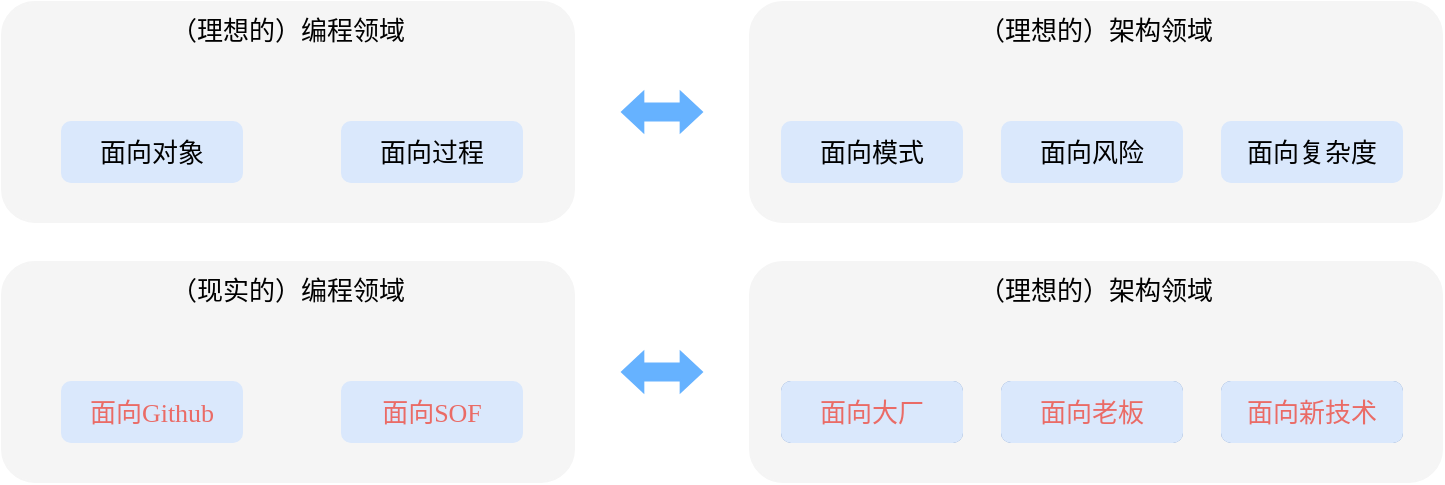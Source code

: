 <mxfile version="15.4.0" type="device" pages="3"><diagram id="WRsHyR3Ut81zmrimRZAa" name="Page-1"><mxGraphModel dx="1074" dy="954" grid="1" gridSize="10" guides="1" tooltips="1" connect="1" arrows="1" fold="1" page="1" pageScale="1" pageWidth="827" pageHeight="1169" math="0" shadow="0"><root><mxCell id="0"/><mxCell id="1" parent="0"/><mxCell id="4Hpe63K1V-_Y5HG9KMKA-12" value="" style="html=1;shadow=0;dashed=0;align=center;verticalAlign=middle;shape=mxgraph.arrows2.twoWayArrow;dy=0.57;dx=10.67;fillColor=#66B2FF;strokeColor=#66B2FF;fontFamily=微软雅黑;fontSize=13;" vertex="1" parent="1"><mxGeometry x="350" y="585" width="40" height="20" as="geometry"/></mxCell><mxCell id="4Hpe63K1V-_Y5HG9KMKA-4" value="&lt;font color=&quot;#000000&quot; style=&quot;font-size: 13px;&quot;&gt;（现实的）编程领域&lt;/font&gt;" style="rounded=1;whiteSpace=wrap;html=1;verticalAlign=top;fontFamily=微软雅黑;fillColor=#f5f5f5;strokeColor=#F5F5F5;fontSize=13;fontColor=#333333;" vertex="1" parent="1"><mxGeometry x="40" y="540" width="286" height="110" as="geometry"/></mxCell><mxCell id="4Hpe63K1V-_Y5HG9KMKA-5" value="&lt;span style=&quot;font-size: 13px;&quot;&gt;面向Github&lt;/span&gt;" style="rounded=1;whiteSpace=wrap;html=1;fontFamily=微软雅黑;strokeColor=#DAE8FC;fillColor=#dae8fc;fontSize=13;fontColor=#EA6B66;" vertex="1" parent="1"><mxGeometry x="70" y="600" width="90" height="30" as="geometry"/></mxCell><mxCell id="4Hpe63K1V-_Y5HG9KMKA-6" value="面向SOF" style="rounded=1;whiteSpace=wrap;html=1;fontFamily=微软雅黑;fillColor=#dae8fc;strokeColor=#DAE8FC;fontSize=13;fontColor=#EA6B66;" vertex="1" parent="1"><mxGeometry x="210" y="600" width="90" height="30" as="geometry"/></mxCell><mxCell id="4Hpe63K1V-_Y5HG9KMKA-8" value="&lt;font color=&quot;#000000&quot; style=&quot;font-size: 13px;&quot;&gt;（理想的）架构领域&lt;/font&gt;" style="rounded=1;whiteSpace=wrap;html=1;verticalAlign=top;fontFamily=微软雅黑;fillColor=#f5f5f5;strokeColor=#F5F5F5;fontSize=13;fontColor=#FFB570;" vertex="1" parent="1"><mxGeometry x="414" y="540" width="346" height="110" as="geometry"/></mxCell><mxCell id="4Hpe63K1V-_Y5HG9KMKA-9" value="&lt;span style=&quot;font-size: 13px;&quot;&gt;面向大厂&lt;/span&gt;" style="rounded=1;whiteSpace=wrap;html=1;flipH=1;fontFamily=微软雅黑;fillColor=#dae8fc;strokeColor=#6c8ebf;fontSize=13;fontColor=#EA6B66;" vertex="1" parent="1"><mxGeometry x="430" y="600" width="90" height="30" as="geometry"/></mxCell><mxCell id="4Hpe63K1V-_Y5HG9KMKA-10" value="&lt;span style=&quot;font-size: 13px;&quot;&gt;面向老板&lt;/span&gt;" style="rounded=1;whiteSpace=wrap;html=1;flipH=1;fontFamily=微软雅黑;fillColor=#dae8fc;strokeColor=#6c8ebf;fontSize=13;fontColor=#EA6B66;" vertex="1" parent="1"><mxGeometry x="540" y="600" width="90" height="30" as="geometry"/></mxCell><mxCell id="4Hpe63K1V-_Y5HG9KMKA-11" value="&lt;span style=&quot;font-size: 13px;&quot;&gt;面向新技术&lt;/span&gt;" style="rounded=1;whiteSpace=wrap;html=1;flipH=1;fontFamily=微软雅黑;fillColor=#dae8fc;strokeColor=#6c8ebf;fontSize=13;fontColor=#EA6B66;" vertex="1" parent="1"><mxGeometry x="650" y="600" width="90" height="30" as="geometry"/></mxCell><mxCell id="FRMM8_s-ewkmkpNjx1D4-11" value="" style="html=1;shadow=0;dashed=0;align=center;verticalAlign=middle;shape=mxgraph.arrows2.twoWayArrow;dy=0.57;dx=10.67;fillColor=#66B2FF;strokeColor=#66B2FF;fontFamily=微软雅黑;fontSize=13;" vertex="1" parent="1"><mxGeometry x="350" y="455" width="40" height="20" as="geometry"/></mxCell><mxCell id="nL-6otfQcKx_3ZN576wo-1" value="&lt;span style=&quot;font-size: 13px;&quot;&gt;面向模式&lt;/span&gt;" style="rounded=1;whiteSpace=wrap;html=1;flipH=1;fontFamily=微软雅黑;fillColor=#dae8fc;strokeColor=#6c8ebf;fontSize=13;" vertex="1" parent="1"><mxGeometry x="430" y="470" width="90" height="30" as="geometry"/></mxCell><mxCell id="nL-6otfQcKx_3ZN576wo-2" value="&lt;span style=&quot;font-size: 13px;&quot;&gt;面向风险&lt;/span&gt;" style="rounded=1;whiteSpace=wrap;html=1;flipH=1;fontFamily=微软雅黑;fillColor=#dae8fc;strokeColor=#6c8ebf;fontSize=13;" vertex="1" parent="1"><mxGeometry x="540" y="470" width="90" height="30" as="geometry"/></mxCell><mxCell id="nL-6otfQcKx_3ZN576wo-3" value="&lt;span style=&quot;font-size: 13px;&quot;&gt;面向复杂度&lt;/span&gt;" style="rounded=1;whiteSpace=wrap;html=1;flipH=1;fontFamily=微软雅黑;fillColor=#dae8fc;strokeColor=#6c8ebf;fontSize=13;" vertex="1" parent="1"><mxGeometry x="650" y="470" width="90" height="30" as="geometry"/></mxCell><mxCell id="nL-6otfQcKx_3ZN576wo-4" value="&lt;span style=&quot;font-size: 13px;&quot;&gt;面向新技术&lt;/span&gt;" style="rounded=1;whiteSpace=wrap;html=1;flipH=1;fontFamily=微软雅黑;fillColor=#dae8fc;strokeColor=#DAE8FC;fontSize=13;fontColor=#EA6B66;" vertex="1" parent="1"><mxGeometry x="650" y="600" width="90" height="30" as="geometry"/></mxCell><mxCell id="nL-6otfQcKx_3ZN576wo-5" value="&lt;span style=&quot;font-size: 13px;&quot;&gt;面向老板&lt;/span&gt;" style="rounded=1;whiteSpace=wrap;html=1;flipH=1;fontFamily=微软雅黑;fillColor=#dae8fc;strokeColor=#DAE8FC;fontSize=13;fontColor=#EA6B66;" vertex="1" parent="1"><mxGeometry x="540" y="600" width="90" height="30" as="geometry"/></mxCell><mxCell id="nL-6otfQcKx_3ZN576wo-6" value="&lt;span style=&quot;font-size: 13px;&quot;&gt;面向大厂&lt;/span&gt;" style="rounded=1;whiteSpace=wrap;html=1;flipH=1;fontFamily=微软雅黑;fillColor=#dae8fc;strokeColor=#DAE8FC;fontSize=13;fontColor=#EA6B66;" vertex="1" parent="1"><mxGeometry x="430" y="600" width="90" height="30" as="geometry"/></mxCell><mxCell id="FRMM8_s-ewkmkpNjx1D4-2" value="&lt;font color=&quot;#000000&quot; style=&quot;font-size: 13px;&quot;&gt;（理想的）编程领域&lt;/font&gt;" style="rounded=1;whiteSpace=wrap;html=1;verticalAlign=top;fontFamily=微软雅黑;fillColor=#f5f5f5;strokeColor=#F5F5F5;fontSize=13;fontColor=#333333;" vertex="1" parent="1"><mxGeometry x="40" y="410" width="286" height="110" as="geometry"/></mxCell><mxCell id="FRMM8_s-ewkmkpNjx1D4-4" value="&lt;span style=&quot;font-size: 13px;&quot;&gt;面向对象&lt;/span&gt;" style="rounded=1;whiteSpace=wrap;html=1;fontFamily=微软雅黑;strokeColor=#DAE8FC;fillColor=#dae8fc;fontSize=13;" vertex="1" parent="1"><mxGeometry x="70" y="470" width="90" height="30" as="geometry"/></mxCell><mxCell id="FRMM8_s-ewkmkpNjx1D4-5" value="面向过程" style="rounded=1;whiteSpace=wrap;html=1;fontFamily=微软雅黑;fillColor=#dae8fc;strokeColor=#DAE8FC;fontSize=13;" vertex="1" parent="1"><mxGeometry x="210" y="470" width="90" height="30" as="geometry"/></mxCell><mxCell id="FRMM8_s-ewkmkpNjx1D4-3" value="&lt;font color=&quot;#000000&quot; style=&quot;font-size: 13px;&quot;&gt;（理想的）架构领域&lt;/font&gt;" style="rounded=1;whiteSpace=wrap;html=1;verticalAlign=top;fontFamily=微软雅黑;fillColor=#f5f5f5;strokeColor=#F5F5F5;fontSize=13;fontColor=#FFB570;" vertex="1" parent="1"><mxGeometry x="414" y="410" width="346" height="110" as="geometry"/></mxCell><mxCell id="FRMM8_s-ewkmkpNjx1D4-6" value="&lt;span style=&quot;font-size: 13px;&quot;&gt;面向模式&lt;/span&gt;" style="rounded=1;whiteSpace=wrap;html=1;flipH=1;fontFamily=微软雅黑;fillColor=#dae8fc;strokeColor=#DAE8FC;fontSize=13;" vertex="1" parent="1"><mxGeometry x="430" y="470" width="90" height="30" as="geometry"/></mxCell><mxCell id="FRMM8_s-ewkmkpNjx1D4-7" value="&lt;span style=&quot;font-size: 13px;&quot;&gt;面向风险&lt;/span&gt;" style="rounded=1;whiteSpace=wrap;html=1;flipH=1;fontFamily=微软雅黑;fillColor=#dae8fc;strokeColor=#DAE8FC;fontSize=13;" vertex="1" parent="1"><mxGeometry x="540" y="470" width="90" height="30" as="geometry"/></mxCell><mxCell id="FRMM8_s-ewkmkpNjx1D4-8" value="&lt;span style=&quot;font-size: 13px;&quot;&gt;面向复杂度&lt;/span&gt;" style="rounded=1;whiteSpace=wrap;html=1;flipH=1;fontFamily=微软雅黑;fillColor=#dae8fc;strokeColor=#DAE8FC;fontSize=13;" vertex="1" parent="1"><mxGeometry x="650" y="470" width="90" height="30" as="geometry"/></mxCell></root></mxGraphModel></diagram><diagram id="WaD5oRihpyT0XH1UxTmC" name="Page-2"><mxGraphModel dx="1074" dy="954" grid="1" gridSize="10" guides="1" tooltips="1" connect="1" arrows="1" fold="1" page="1" pageScale="1" pageWidth="827" pageHeight="1169" math="0" shadow="0"><root><mxCell id="g3R-zFKg6SWj-M5r3Arx-0"/><mxCell id="g3R-zFKg6SWj-M5r3Arx-1" parent="g3R-zFKg6SWj-M5r3Arx-0"/><mxCell id="T5tdGso9X4SYC8Ie5nI0-0" value="本质" style="ellipse;whiteSpace=wrap;html=1;aspect=fixed;strokeColor=#F8CECC;fillColor=#f8cecc;fontFamily=微软雅黑;fontSize=13;" vertex="1" parent="g3R-zFKg6SWj-M5r3Arx-1"><mxGeometry x="150" y="390" width="50" height="50" as="geometry"/></mxCell><mxCell id="T5tdGso9X4SYC8Ie5nI0-1" value="架构设计是为了降低软件系统的复杂度" style="rounded=0;whiteSpace=wrap;html=1;strokeColor=#DAE8FC;fillColor=#dae8fc;align=left;spacingLeft=4;fontFamily=微软雅黑;fontSize=13;" vertex="1" parent="g3R-zFKg6SWj-M5r3Arx-1"><mxGeometry x="210" y="390" width="400" height="50" as="geometry"/></mxCell><mxCell id="T5tdGso9X4SYC8Ie5nI0-2" value="思路" style="ellipse;whiteSpace=wrap;html=1;aspect=fixed;strokeColor=#F8CECC;fillColor=#f8cecc;fontFamily=微软雅黑;fontSize=13;" vertex="1" parent="g3R-zFKg6SWj-M5r3Arx-1"><mxGeometry x="150" y="500" width="50" height="50" as="geometry"/></mxCell><mxCell id="T5tdGso9X4SYC8Ie5nI0-3" value="通过分析需求找到系统复杂的地方，然后设计方案" style="rounded=0;whiteSpace=wrap;html=1;strokeColor=#DAE8FC;fillColor=#dae8fc;align=left;spacingLeft=4;fontFamily=微软雅黑;fontSize=13;" vertex="1" parent="g3R-zFKg6SWj-M5r3Arx-1"><mxGeometry x="210" y="500" width="400" height="50" as="geometry"/></mxCell><mxCell id="T5tdGso9X4SYC8Ie5nI0-4" value="模式" style="ellipse;whiteSpace=wrap;html=1;aspect=fixed;strokeColor=#F8CECC;fillColor=#f8cecc;fontFamily=微软雅黑;fontSize=13;" vertex="1" parent="g3R-zFKg6SWj-M5r3Arx-1"><mxGeometry x="150" y="610" width="50" height="50" as="geometry"/></mxCell><mxCell id="T5tdGso9X4SYC8Ie5nI0-5" value="复杂度来源：高性能、高可用、可扩展、安全、成本......" style="rounded=0;whiteSpace=wrap;html=1;strokeColor=#DAE8FC;fillColor=#dae8fc;align=left;spacingLeft=4;fontFamily=微软雅黑;fontSize=13;" vertex="1" parent="g3R-zFKg6SWj-M5r3Arx-1"><mxGeometry x="210" y="610" width="400" height="50" as="geometry"/></mxCell><mxCell id="T5tdGso9X4SYC8Ie5nI0-6" value="套路" style="ellipse;whiteSpace=wrap;html=1;aspect=fixed;strokeColor=#F8CECC;fillColor=#f8cecc;fontFamily=微软雅黑;fontSize=13;" vertex="1" parent="g3R-zFKg6SWj-M5r3Arx-1"><mxGeometry x="150" y="720" width="50" height="50" as="geometry"/></mxCell><mxCell id="T5tdGso9X4SYC8Ie5nI0-7" value="分库分表、缓存、集群、分片、微服务、DDD、异地多活......" style="rounded=0;whiteSpace=wrap;html=1;strokeColor=#DAE8FC;fillColor=#dae8fc;align=left;spacingLeft=4;fontFamily=微软雅黑;fontSize=13;" vertex="1" parent="g3R-zFKg6SWj-M5r3Arx-1"><mxGeometry x="210" y="720" width="400" height="50" as="geometry"/></mxCell><mxCell id="1Pn1e43qWLTR58trvnbz-0" value="" style="html=1;shadow=0;dashed=0;align=center;verticalAlign=middle;shape=mxgraph.arrows2.arrow;dy=0.53;dx=9.67;direction=south;notch=0;fontFamily=微软雅黑;fontSize=13;fontColor=#EA6B66;strokeColor=#66B2FF;fillColor=#66B2FF;" vertex="1" parent="g3R-zFKg6SWj-M5r3Arx-1"><mxGeometry x="380" y="450" width="20" height="40" as="geometry"/></mxCell><mxCell id="1Pn1e43qWLTR58trvnbz-1" value="" style="html=1;shadow=0;dashed=0;align=center;verticalAlign=middle;shape=mxgraph.arrows2.arrow;dy=0.53;dx=9.67;direction=south;notch=0;fontFamily=微软雅黑;fontSize=13;fontColor=#EA6B66;strokeColor=#66B2FF;fillColor=#66B2FF;" vertex="1" parent="g3R-zFKg6SWj-M5r3Arx-1"><mxGeometry x="380" y="560" width="20" height="40" as="geometry"/></mxCell><mxCell id="1Pn1e43qWLTR58trvnbz-2" value="" style="html=1;shadow=0;dashed=0;align=center;verticalAlign=middle;shape=mxgraph.arrows2.arrow;dy=0.53;dx=9.67;direction=south;notch=0;fontFamily=微软雅黑;fontSize=13;fontColor=#EA6B66;strokeColor=#66B2FF;fillColor=#66B2FF;" vertex="1" parent="g3R-zFKg6SWj-M5r3Arx-1"><mxGeometry x="380" y="670" width="20" height="40" as="geometry"/></mxCell><mxCell id="1Pn1e43qWLTR58trvnbz-3" value="怎么做架构设计" style="text;html=1;strokeColor=none;fillColor=none;align=left;verticalAlign=middle;whiteSpace=wrap;rounded=0;fontFamily=微软雅黑;fontSize=13;fontColor=#66B2FF;" vertex="1" parent="g3R-zFKg6SWj-M5r3Arx-1"><mxGeometry x="400" y="450" width="100" height="30" as="geometry"/></mxCell><mxCell id="1Pn1e43qWLTR58trvnbz-4" value="有哪些复杂度" style="text;html=1;strokeColor=none;fillColor=none;align=left;verticalAlign=middle;whiteSpace=wrap;rounded=0;fontFamily=微软雅黑;fontSize=13;fontColor=#66B2FF;" vertex="1" parent="g3R-zFKg6SWj-M5r3Arx-1"><mxGeometry x="400" y="560" width="100" height="30" as="geometry"/></mxCell><mxCell id="1Pn1e43qWLTR58trvnbz-5" value="怎么降低复杂度" style="text;html=1;strokeColor=none;fillColor=none;align=left;verticalAlign=middle;whiteSpace=wrap;rounded=0;fontFamily=微软雅黑;fontSize=13;fontColor=#66B2FF;" vertex="1" parent="g3R-zFKg6SWj-M5r3Arx-1"><mxGeometry x="400" y="670" width="100" height="30" as="geometry"/></mxCell></root></mxGraphModel></diagram><diagram id="KlSesSGcoVdQTLadbEvJ" name="Page-3"><mxGraphModel dx="1074" dy="954" grid="1" gridSize="10" guides="1" tooltips="1" connect="1" arrows="1" fold="1" page="1" pageScale="1" pageWidth="827" pageHeight="1169" math="0" shadow="0"><root><mxCell id="2aJclLAK6-mukR6XgT2R-0"/><mxCell id="2aJclLAK6-mukR6XgT2R-1" parent="2aJclLAK6-mukR6XgT2R-0"/><mxCell id="2aJclLAK6-mukR6XgT2R-10" style="edgeStyle=orthogonalEdgeStyle;rounded=0;orthogonalLoop=1;jettySize=auto;html=1;exitX=1;exitY=0.5;exitDx=0;exitDy=0;entryX=0;entryY=0.5;entryDx=0;entryDy=0;fontFamily=微软雅黑;fontSize=13;fontColor=#66B2FF;endArrow=block;endFill=1;strokeColor=#FFB570;" edge="1" parent="2aJclLAK6-mukR6XgT2R-1" source="2aJclLAK6-mukR6XgT2R-2" target="2aJclLAK6-mukR6XgT2R-9"><mxGeometry relative="1" as="geometry"/></mxCell><mxCell id="2aJclLAK6-mukR6XgT2R-2" value="需求" style="rounded=0;whiteSpace=wrap;html=1;fontFamily=微软雅黑;fontSize=13;strokeColor=#3399FF;fillColor=#3399FF;align=center;fontColor=#ffffff;" vertex="1" parent="2aJclLAK6-mukR6XgT2R-1"><mxGeometry x="130" y="370" width="120" height="40" as="geometry"/></mxCell><mxCell id="2aJclLAK6-mukR6XgT2R-17" style="edgeStyle=orthogonalEdgeStyle;rounded=0;orthogonalLoop=1;jettySize=auto;html=1;exitX=0.5;exitY=0;exitDx=0;exitDy=0;entryX=0.5;entryY=1;entryDx=0;entryDy=0;fontFamily=微软雅黑;fontSize=13;fontColor=#66B2FF;endArrow=block;endFill=1;strokeColor=#FFB570;" edge="1" parent="2aJclLAK6-mukR6XgT2R-1" source="2aJclLAK6-mukR6XgT2R-3" target="2aJclLAK6-mukR6XgT2R-6"><mxGeometry relative="1" as="geometry"/></mxCell><mxCell id="2aJclLAK6-mukR6XgT2R-3" value="架构方案（4R）" style="rounded=0;whiteSpace=wrap;html=1;fontFamily=微软雅黑;fontSize=13;strokeColor=#3399FF;fillColor=#3399FF;align=center;fontColor=#FFFFFF;" vertex="1" parent="2aJclLAK6-mukR6XgT2R-1"><mxGeometry x="130" y="545" width="120" height="40" as="geometry"/></mxCell><mxCell id="2aJclLAK6-mukR6XgT2R-13" style="edgeStyle=orthogonalEdgeStyle;rounded=0;orthogonalLoop=1;jettySize=auto;html=1;exitX=0.5;exitY=1;exitDx=0;exitDy=0;entryX=0.5;entryY=0;entryDx=0;entryDy=0;fontFamily=微软雅黑;fontSize=13;fontColor=#66B2FF;endArrow=block;endFill=1;strokeColor=#FFB570;" edge="1" parent="2aJclLAK6-mukR6XgT2R-1" source="2aJclLAK6-mukR6XgT2R-4" target="2aJclLAK6-mukR6XgT2R-8"><mxGeometry relative="1" as="geometry"/></mxCell><mxCell id="2aJclLAK6-mukR6XgT2R-4" value="复杂度" style="rounded=0;whiteSpace=wrap;html=1;fontFamily=微软雅黑;fontSize=13;strokeColor=#3399FF;fillColor=#3399FF;align=center;fontColor=#FFFFFF;" vertex="1" parent="2aJclLAK6-mukR6XgT2R-1"><mxGeometry x="510" y="370" width="120" height="40" as="geometry"/></mxCell><mxCell id="2aJclLAK6-mukR6XgT2R-15" style="edgeStyle=orthogonalEdgeStyle;rounded=0;orthogonalLoop=1;jettySize=auto;html=1;exitX=0;exitY=0.5;exitDx=0;exitDy=0;entryX=1;entryY=0.5;entryDx=0;entryDy=0;fontFamily=微软雅黑;fontSize=13;fontColor=#66B2FF;endArrow=block;endFill=1;strokeColor=#FFB570;" edge="1" parent="2aJclLAK6-mukR6XgT2R-1" source="2aJclLAK6-mukR6XgT2R-5" target="2aJclLAK6-mukR6XgT2R-7"><mxGeometry relative="1" as="geometry"/></mxCell><mxCell id="2aJclLAK6-mukR6XgT2R-5" value="备选方案" style="rounded=0;whiteSpace=wrap;html=1;fontFamily=微软雅黑;fontSize=13;strokeColor=#3399FF;fillColor=#3399FF;align=center;fontColor=#FFFFFF;" vertex="1" parent="2aJclLAK6-mukR6XgT2R-1"><mxGeometry x="510" y="545" width="120" height="40" as="geometry"/></mxCell><mxCell id="2aJclLAK6-mukR6XgT2R-18" style="edgeStyle=orthogonalEdgeStyle;rounded=0;orthogonalLoop=1;jettySize=auto;html=1;exitX=0.5;exitY=0;exitDx=0;exitDy=0;entryX=0.5;entryY=1;entryDx=0;entryDy=0;fontFamily=微软雅黑;fontSize=13;fontColor=#66B2FF;endArrow=block;endFill=1;strokeColor=#FFB570;" edge="1" parent="2aJclLAK6-mukR6XgT2R-1" source="2aJclLAK6-mukR6XgT2R-6" target="2aJclLAK6-mukR6XgT2R-2"><mxGeometry relative="1" as="geometry"/></mxCell><mxCell id="2aJclLAK6-mukR6XgT2R-6" value="实现" style="rhombus;whiteSpace=wrap;html=1;fontFamily=微软雅黑;fontSize=13;strokeColor=#F8CECC;fillColor=#f8cecc;align=center;" vertex="1" parent="2aJclLAK6-mukR6XgT2R-1"><mxGeometry x="130" y="460" width="120" height="40" as="geometry"/></mxCell><mxCell id="2aJclLAK6-mukR6XgT2R-16" style="edgeStyle=orthogonalEdgeStyle;rounded=0;orthogonalLoop=1;jettySize=auto;html=1;exitX=0;exitY=0.5;exitDx=0;exitDy=0;entryX=1;entryY=0.5;entryDx=0;entryDy=0;fontFamily=微软雅黑;fontSize=13;fontColor=#66B2FF;endArrow=block;endFill=1;strokeColor=#FFB570;" edge="1" parent="2aJclLAK6-mukR6XgT2R-1" source="2aJclLAK6-mukR6XgT2R-7" target="2aJclLAK6-mukR6XgT2R-3"><mxGeometry relative="1" as="geometry"/></mxCell><mxCell id="2aJclLAK6-mukR6XgT2R-7" value="取舍" style="rhombus;whiteSpace=wrap;html=1;fontFamily=微软雅黑;fontSize=13;strokeColor=#F8CECC;fillColor=#f8cecc;align=center;" vertex="1" parent="2aJclLAK6-mukR6XgT2R-1"><mxGeometry x="320" y="545" width="120" height="40" as="geometry"/></mxCell><mxCell id="2aJclLAK6-mukR6XgT2R-14" style="edgeStyle=orthogonalEdgeStyle;rounded=0;orthogonalLoop=1;jettySize=auto;html=1;exitX=0.5;exitY=1;exitDx=0;exitDy=0;entryX=0.5;entryY=0;entryDx=0;entryDy=0;fontFamily=微软雅黑;fontSize=13;fontColor=#66B2FF;endArrow=block;endFill=1;strokeColor=#FFB570;" edge="1" parent="2aJclLAK6-mukR6XgT2R-1" source="2aJclLAK6-mukR6XgT2R-8" target="2aJclLAK6-mukR6XgT2R-5"><mxGeometry relative="1" as="geometry"/></mxCell><mxCell id="2aJclLAK6-mukR6XgT2R-8" value="拆解" style="rhombus;whiteSpace=wrap;html=1;fontFamily=微软雅黑;fontSize=13;strokeColor=#F8CECC;fillColor=#f8cecc;align=center;" vertex="1" parent="2aJclLAK6-mukR6XgT2R-1"><mxGeometry x="510" y="460" width="120" height="40" as="geometry"/></mxCell><mxCell id="2aJclLAK6-mukR6XgT2R-11" style="edgeStyle=orthogonalEdgeStyle;rounded=0;orthogonalLoop=1;jettySize=auto;html=1;exitX=1;exitY=0.5;exitDx=0;exitDy=0;entryX=0;entryY=0.5;entryDx=0;entryDy=0;fontFamily=微软雅黑;fontSize=13;fontColor=#66B2FF;endArrow=block;endFill=1;strokeColor=#FFB570;" edge="1" parent="2aJclLAK6-mukR6XgT2R-1" source="2aJclLAK6-mukR6XgT2R-9" target="2aJclLAK6-mukR6XgT2R-4"><mxGeometry relative="1" as="geometry"/></mxCell><mxCell id="2aJclLAK6-mukR6XgT2R-12" style="edgeStyle=orthogonalEdgeStyle;rounded=0;orthogonalLoop=1;jettySize=auto;html=1;exitX=0.5;exitY=0;exitDx=0;exitDy=0;entryX=0.5;entryY=0;entryDx=0;entryDy=0;fontFamily=微软雅黑;fontSize=13;fontColor=#66B2FF;endArrow=block;endFill=1;strokeColor=#FFB570;dashed=1;" edge="1" parent="2aJclLAK6-mukR6XgT2R-1" source="2aJclLAK6-mukR6XgT2R-9" target="2aJclLAK6-mukR6XgT2R-2"><mxGeometry relative="1" as="geometry"/></mxCell><mxCell id="2aJclLAK6-mukR6XgT2R-9" value="判断" style="rhombus;whiteSpace=wrap;html=1;fontFamily=微软雅黑;fontSize=13;strokeColor=#F8CECC;fillColor=#f8cecc;align=center;" vertex="1" parent="2aJclLAK6-mukR6XgT2R-1"><mxGeometry x="320" y="370" width="120" height="40" as="geometry"/></mxCell><mxCell id="2aJclLAK6-mukR6XgT2R-19" value="澄清" style="text;html=1;strokeColor=none;fillColor=none;align=center;verticalAlign=middle;whiteSpace=wrap;rounded=0;fontFamily=微软雅黑;fontSize=13;fontColor=#66B2FF;" vertex="1" parent="2aJclLAK6-mukR6XgT2R-1"><mxGeometry x="250" y="320" width="60" height="30" as="geometry"/></mxCell></root></mxGraphModel></diagram></mxfile>